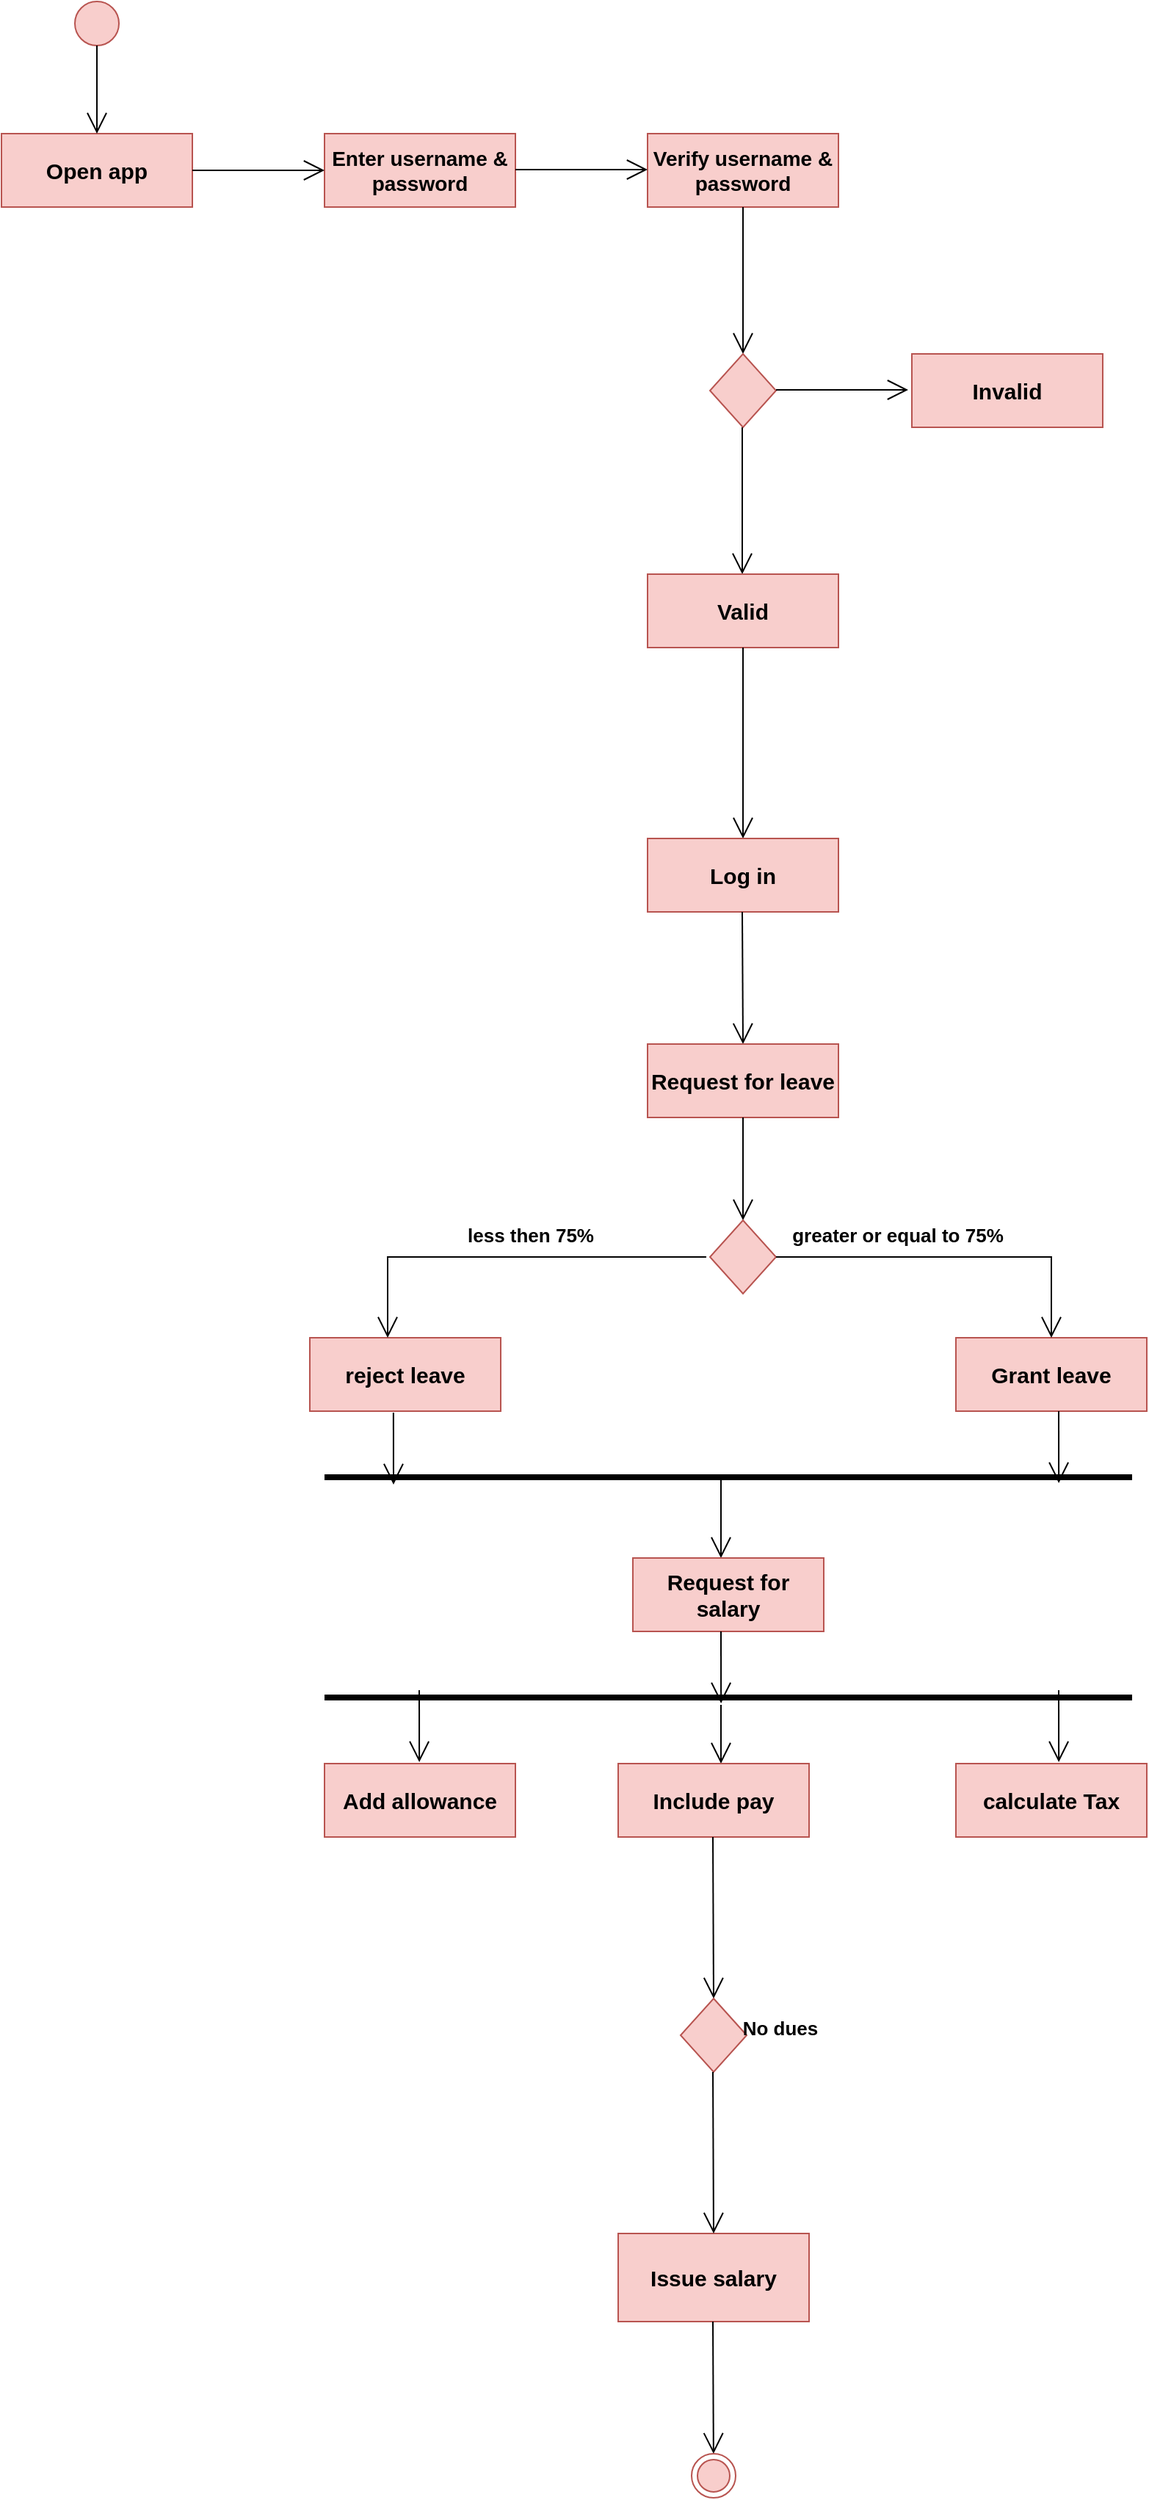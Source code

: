 <mxfile version="13.9.9" type="device"><diagram id="7l8xOuNoBNsrzJZXQT9D" name="Page-1"><mxGraphModel dx="868" dy="510" grid="1" gridSize="10" guides="1" tooltips="1" connect="1" arrows="1" fold="1" page="1" pageScale="1" pageWidth="3300" pageHeight="4681" math="0" shadow="0"><root><mxCell id="0"/><mxCell id="1" parent="0"/><mxCell id="yNK3JsA9rnTv06OR14bl-1" value="" style="ellipse;whiteSpace=wrap;html=1;aspect=fixed;fillColor=#f8cecc;strokeColor=#b85450;" parent="1" vertex="1"><mxGeometry x="400" y="1400" width="30" height="30" as="geometry"/></mxCell><mxCell id="yNK3JsA9rnTv06OR14bl-2" value="&lt;b&gt;&lt;font style=&quot;font-size: 15px&quot;&gt;Open app&lt;/font&gt;&lt;/b&gt;" style="rounded=0;whiteSpace=wrap;html=1;fillColor=#f8cecc;strokeColor=#b85450;" parent="1" vertex="1"><mxGeometry x="350" y="1490" width="130" height="50" as="geometry"/></mxCell><mxCell id="yNK3JsA9rnTv06OR14bl-4" value="" style="endArrow=open;endFill=1;endSize=12;html=1;rounded=0;exitX=0.5;exitY=1;exitDx=0;exitDy=0;entryX=0.5;entryY=0;entryDx=0;entryDy=0;" parent="1" source="yNK3JsA9rnTv06OR14bl-1" target="yNK3JsA9rnTv06OR14bl-2" edge="1"><mxGeometry width="160" relative="1" as="geometry"><mxPoint x="680" y="1620" as="sourcePoint"/><mxPoint x="840" y="1620" as="targetPoint"/></mxGeometry></mxCell><mxCell id="yNK3JsA9rnTv06OR14bl-5" value="&lt;b&gt;&lt;font style=&quot;font-size: 14px&quot;&gt;Enter username &amp;amp; password&lt;/font&gt;&lt;/b&gt;" style="rounded=0;whiteSpace=wrap;html=1;fillColor=#f8cecc;strokeColor=#b85450;" parent="1" vertex="1"><mxGeometry x="570" y="1490" width="130" height="50" as="geometry"/></mxCell><mxCell id="yNK3JsA9rnTv06OR14bl-6" value="" style="endArrow=open;endFill=1;endSize=12;html=1;rounded=0;exitX=1;exitY=0.5;exitDx=0;exitDy=0;entryX=0;entryY=0.5;entryDx=0;entryDy=0;" parent="1" source="yNK3JsA9rnTv06OR14bl-2" target="yNK3JsA9rnTv06OR14bl-5" edge="1"><mxGeometry width="160" relative="1" as="geometry"><mxPoint x="520" y="1540" as="sourcePoint"/><mxPoint x="520" y="1600" as="targetPoint"/></mxGeometry></mxCell><mxCell id="yNK3JsA9rnTv06OR14bl-7" value="&lt;b&gt;&lt;font style=&quot;font-size: 14px&quot;&gt;Verify username &amp;amp; password&lt;/font&gt;&lt;/b&gt;" style="rounded=0;whiteSpace=wrap;html=1;fillColor=#f8cecc;strokeColor=#b85450;" parent="1" vertex="1"><mxGeometry x="790" y="1490" width="130" height="50" as="geometry"/></mxCell><mxCell id="yNK3JsA9rnTv06OR14bl-8" value="" style="endArrow=open;endFill=1;endSize=12;html=1;rounded=0;entryX=0;entryY=0.5;entryDx=0;entryDy=0;" parent="1" edge="1"><mxGeometry width="160" relative="1" as="geometry"><mxPoint x="700" y="1514.5" as="sourcePoint"/><mxPoint x="790" y="1514.5" as="targetPoint"/><Array as="points"><mxPoint x="720" y="1514.5"/></Array></mxGeometry></mxCell><mxCell id="yNK3JsA9rnTv06OR14bl-9" value="" style="endArrow=open;endFill=1;endSize=12;html=1;rounded=0;exitX=0.5;exitY=1;exitDx=0;exitDy=0;" parent="1" source="yNK3JsA9rnTv06OR14bl-7" edge="1"><mxGeometry width="160" relative="1" as="geometry"><mxPoint x="880" y="1660" as="sourcePoint"/><mxPoint x="855" y="1640" as="targetPoint"/><Array as="points"/></mxGeometry></mxCell><mxCell id="yNK3JsA9rnTv06OR14bl-10" value="" style="rhombus;whiteSpace=wrap;html=1;fillColor=#f8cecc;strokeColor=#b85450;" parent="1" vertex="1"><mxGeometry x="832.5" y="1640" width="45" height="50" as="geometry"/></mxCell><mxCell id="yNK3JsA9rnTv06OR14bl-11" value="" style="endArrow=open;endFill=1;endSize=12;html=1;rounded=0;entryX=0;entryY=0.5;entryDx=0;entryDy=0;" parent="1" edge="1"><mxGeometry width="160" relative="1" as="geometry"><mxPoint x="877.5" y="1664.5" as="sourcePoint"/><mxPoint x="967.5" y="1664.5" as="targetPoint"/><Array as="points"><mxPoint x="897.5" y="1664.5"/></Array></mxGeometry></mxCell><mxCell id="yNK3JsA9rnTv06OR14bl-15" value="" style="endArrow=open;endFill=1;endSize=12;html=1;rounded=0;" parent="1" edge="1"><mxGeometry width="160" relative="1" as="geometry"><mxPoint x="854.5" y="1690" as="sourcePoint"/><mxPoint x="854.5" y="1790" as="targetPoint"/></mxGeometry></mxCell><mxCell id="yNK3JsA9rnTv06OR14bl-16" value="&lt;b&gt;&lt;font style=&quot;font-size: 15px&quot;&gt;Invalid&lt;/font&gt;&lt;/b&gt;" style="rounded=0;whiteSpace=wrap;html=1;fillColor=#f8cecc;strokeColor=#b85450;" parent="1" vertex="1"><mxGeometry x="970" y="1640" width="130" height="50" as="geometry"/></mxCell><mxCell id="yNK3JsA9rnTv06OR14bl-17" value="&lt;b&gt;&lt;font style=&quot;font-size: 15px&quot;&gt;Valid&lt;/font&gt;&lt;/b&gt;" style="rounded=0;whiteSpace=wrap;html=1;fillColor=#f8cecc;strokeColor=#b85450;" parent="1" vertex="1"><mxGeometry x="790" y="1790" width="130" height="50" as="geometry"/></mxCell><mxCell id="yNK3JsA9rnTv06OR14bl-18" value="" style="endArrow=open;endFill=1;endSize=12;html=1;rounded=0;" parent="1" source="yNK3JsA9rnTv06OR14bl-17" edge="1"><mxGeometry width="160" relative="1" as="geometry"><mxPoint x="690" y="2020" as="sourcePoint"/><mxPoint x="855" y="1970" as="targetPoint"/></mxGeometry></mxCell><mxCell id="yNK3JsA9rnTv06OR14bl-19" value="&lt;b&gt;&lt;font style=&quot;font-size: 15px&quot;&gt;Log in&lt;/font&gt;&lt;/b&gt;" style="rounded=0;whiteSpace=wrap;html=1;fillColor=#f8cecc;strokeColor=#b85450;" parent="1" vertex="1"><mxGeometry x="790" y="1970" width="130" height="50" as="geometry"/></mxCell><mxCell id="yNK3JsA9rnTv06OR14bl-20" value="" style="endArrow=open;endFill=1;endSize=12;html=1;rounded=0;" parent="1" edge="1"><mxGeometry width="160" relative="1" as="geometry"><mxPoint x="854.5" y="2020" as="sourcePoint"/><mxPoint x="855" y="2110" as="targetPoint"/></mxGeometry></mxCell><mxCell id="yNK3JsA9rnTv06OR14bl-21" value="&lt;b&gt;&lt;font style=&quot;font-size: 15px&quot;&gt;Request for leave&lt;/font&gt;&lt;/b&gt;" style="rounded=0;whiteSpace=wrap;html=1;fillColor=#f8cecc;strokeColor=#b85450;" parent="1" vertex="1"><mxGeometry x="790" y="2110" width="130" height="50" as="geometry"/></mxCell><mxCell id="yNK3JsA9rnTv06OR14bl-23" value="" style="endArrow=open;endFill=1;endSize=12;html=1;rounded=0;entryX=0.5;entryY=0;entryDx=0;entryDy=0;exitX=0.5;exitY=1;exitDx=0;exitDy=0;" parent="1" source="yNK3JsA9rnTv06OR14bl-21" edge="1"><mxGeometry width="160" relative="1" as="geometry"><mxPoint x="870" y="2180" as="sourcePoint"/><mxPoint x="855" y="2230" as="targetPoint"/><Array as="points"/></mxGeometry></mxCell><mxCell id="yNK3JsA9rnTv06OR14bl-25" value="" style="rhombus;whiteSpace=wrap;html=1;fillColor=#f8cecc;strokeColor=#b85450;" parent="1" vertex="1"><mxGeometry x="832.5" y="2230" width="45" height="50" as="geometry"/></mxCell><mxCell id="yNK3JsA9rnTv06OR14bl-26" value="&lt;b&gt;&lt;font style=&quot;font-size: 15px&quot;&gt;reject leave&lt;/font&gt;&lt;/b&gt;" style="rounded=0;whiteSpace=wrap;html=1;fillColor=#f8cecc;strokeColor=#b85450;" parent="1" vertex="1"><mxGeometry x="560" y="2310" width="130" height="50" as="geometry"/></mxCell><mxCell id="yNK3JsA9rnTv06OR14bl-27" value="&lt;b&gt;&lt;font style=&quot;font-size: 15px&quot;&gt;Grant leave&lt;/font&gt;&lt;/b&gt;" style="rounded=0;whiteSpace=wrap;html=1;fillColor=#f8cecc;strokeColor=#b85450;" parent="1" vertex="1"><mxGeometry x="1000" y="2310" width="130" height="50" as="geometry"/></mxCell><mxCell id="yNK3JsA9rnTv06OR14bl-28" value="" style="endArrow=open;endFill=1;endSize=12;html=1;rounded=0;" parent="1" edge="1"><mxGeometry width="160" relative="1" as="geometry"><mxPoint x="830" y="2255" as="sourcePoint"/><mxPoint x="613" y="2310" as="targetPoint"/><Array as="points"><mxPoint x="613" y="2255"/></Array></mxGeometry></mxCell><mxCell id="yNK3JsA9rnTv06OR14bl-29" value="" style="endArrow=open;endFill=1;endSize=12;html=1;rounded=0;entryX=0.5;entryY=0;entryDx=0;entryDy=0;exitX=1;exitY=0.5;exitDx=0;exitDy=0;" parent="1" source="yNK3JsA9rnTv06OR14bl-25" target="yNK3JsA9rnTv06OR14bl-27" edge="1"><mxGeometry width="160" relative="1" as="geometry"><mxPoint x="690" y="2220" as="sourcePoint"/><mxPoint x="850" y="2220" as="targetPoint"/><Array as="points"><mxPoint x="1065" y="2255"/></Array></mxGeometry></mxCell><mxCell id="yNK3JsA9rnTv06OR14bl-30" value="" style="endArrow=open;endFill=1;endSize=12;html=1;rounded=0;exitX=0.438;exitY=1.02;exitDx=0;exitDy=0;exitPerimeter=0;" parent="1" source="yNK3JsA9rnTv06OR14bl-26" edge="1"><mxGeometry width="160" relative="1" as="geometry"><mxPoint x="690" y="2420" as="sourcePoint"/><mxPoint x="617" y="2410" as="targetPoint"/></mxGeometry></mxCell><mxCell id="yNK3JsA9rnTv06OR14bl-31" value="" style="endArrow=open;endFill=1;endSize=12;html=1;rounded=0;exitX=0.438;exitY=1.02;exitDx=0;exitDy=0;exitPerimeter=0;" parent="1" edge="1"><mxGeometry width="160" relative="1" as="geometry"><mxPoint x="1070" y="2360" as="sourcePoint"/><mxPoint x="1070.06" y="2409" as="targetPoint"/></mxGeometry></mxCell><mxCell id="yNK3JsA9rnTv06OR14bl-33" value="" style="line;strokeWidth=4;html=1;perimeter=backbonePerimeter;points=[];outlineConnect=0;" parent="1" vertex="1"><mxGeometry x="570" y="2400" width="550" height="10" as="geometry"/></mxCell><mxCell id="yNK3JsA9rnTv06OR14bl-34" value="" style="endArrow=open;endFill=1;endSize=12;html=1;rounded=0;" parent="1" source="yNK3JsA9rnTv06OR14bl-33" edge="1"><mxGeometry width="160" relative="1" as="geometry"><mxPoint x="840" y="2430" as="sourcePoint"/><mxPoint x="840" y="2460" as="targetPoint"/></mxGeometry></mxCell><mxCell id="yNK3JsA9rnTv06OR14bl-35" value="&lt;b&gt;&lt;font style=&quot;font-size: 15px&quot;&gt;Request for salary&lt;/font&gt;&lt;/b&gt;" style="rounded=0;whiteSpace=wrap;html=1;fillColor=#f8cecc;strokeColor=#b85450;" parent="1" vertex="1"><mxGeometry x="780" y="2460" width="130" height="50" as="geometry"/></mxCell><mxCell id="yNK3JsA9rnTv06OR14bl-37" value="" style="endArrow=open;endFill=1;endSize=12;html=1;rounded=0;exitX=0.438;exitY=1.02;exitDx=0;exitDy=0;exitPerimeter=0;" parent="1" edge="1"><mxGeometry width="160" relative="1" as="geometry"><mxPoint x="840" y="2510" as="sourcePoint"/><mxPoint x="840.06" y="2559" as="targetPoint"/></mxGeometry></mxCell><mxCell id="yNK3JsA9rnTv06OR14bl-38" value="" style="line;strokeWidth=4;html=1;perimeter=backbonePerimeter;points=[];outlineConnect=0;" parent="1" vertex="1"><mxGeometry x="570" y="2550" width="550" height="10" as="geometry"/></mxCell><mxCell id="yNK3JsA9rnTv06OR14bl-39" value="" style="endArrow=open;endFill=1;endSize=12;html=1;rounded=0;exitX=0.438;exitY=1.02;exitDx=0;exitDy=0;exitPerimeter=0;" parent="1" edge="1"><mxGeometry width="160" relative="1" as="geometry"><mxPoint x="634.5" y="2550" as="sourcePoint"/><mxPoint x="634.56" y="2599" as="targetPoint"/></mxGeometry></mxCell><mxCell id="yNK3JsA9rnTv06OR14bl-40" value="" style="endArrow=open;endFill=1;endSize=12;html=1;rounded=0;exitX=0.438;exitY=1.02;exitDx=0;exitDy=0;exitPerimeter=0;" parent="1" edge="1"><mxGeometry width="160" relative="1" as="geometry"><mxPoint x="840" y="2560" as="sourcePoint"/><mxPoint x="840" y="2600" as="targetPoint"/></mxGeometry></mxCell><mxCell id="yNK3JsA9rnTv06OR14bl-41" value="" style="endArrow=open;endFill=1;endSize=12;html=1;rounded=0;exitX=0.438;exitY=1.02;exitDx=0;exitDy=0;exitPerimeter=0;" parent="1" edge="1"><mxGeometry width="160" relative="1" as="geometry"><mxPoint x="1070" y="2550" as="sourcePoint"/><mxPoint x="1070.06" y="2599" as="targetPoint"/></mxGeometry></mxCell><mxCell id="yNK3JsA9rnTv06OR14bl-42" value="&lt;b&gt;&lt;font style=&quot;font-size: 15px&quot;&gt;Add allowance&lt;/font&gt;&lt;/b&gt;" style="rounded=0;whiteSpace=wrap;html=1;fillColor=#f8cecc;strokeColor=#b85450;" parent="1" vertex="1"><mxGeometry x="570" y="2600" width="130" height="50" as="geometry"/></mxCell><mxCell id="yNK3JsA9rnTv06OR14bl-43" value="&lt;b&gt;&lt;font style=&quot;font-size: 15px&quot;&gt;Include pay&lt;/font&gt;&lt;/b&gt;" style="rounded=0;whiteSpace=wrap;html=1;fillColor=#f8cecc;strokeColor=#b85450;" parent="1" vertex="1"><mxGeometry x="770" y="2600" width="130" height="50" as="geometry"/></mxCell><mxCell id="yNK3JsA9rnTv06OR14bl-44" value="&lt;b&gt;&lt;font style=&quot;font-size: 15px&quot;&gt;calculate Tax&lt;/font&gt;&lt;/b&gt;" style="rounded=0;whiteSpace=wrap;html=1;fillColor=#f8cecc;strokeColor=#b85450;" parent="1" vertex="1"><mxGeometry x="1000" y="2600" width="130" height="50" as="geometry"/></mxCell><mxCell id="yNK3JsA9rnTv06OR14bl-45" value="" style="endArrow=open;endFill=1;endSize=12;html=1;rounded=0;" parent="1" edge="1"><mxGeometry width="160" relative="1" as="geometry"><mxPoint x="834.5" y="2650" as="sourcePoint"/><mxPoint x="835" y="2760" as="targetPoint"/></mxGeometry></mxCell><mxCell id="yNK3JsA9rnTv06OR14bl-46" value="&lt;b&gt;&lt;font style=&quot;font-size: 15px&quot;&gt;Issue salary&lt;/font&gt;&lt;/b&gt;" style="rounded=0;whiteSpace=wrap;html=1;fillColor=#f8cecc;strokeColor=#b85450;" parent="1" vertex="1"><mxGeometry x="770" y="2920" width="130" height="60" as="geometry"/></mxCell><mxCell id="yNK3JsA9rnTv06OR14bl-47" value="" style="rhombus;whiteSpace=wrap;html=1;fillColor=#f8cecc;strokeColor=#b85450;" parent="1" vertex="1"><mxGeometry x="812.5" y="2760" width="45" height="50" as="geometry"/></mxCell><mxCell id="yNK3JsA9rnTv06OR14bl-48" value="" style="endArrow=open;endFill=1;endSize=12;html=1;rounded=0;" parent="1" edge="1"><mxGeometry width="160" relative="1" as="geometry"><mxPoint x="834.5" y="2810" as="sourcePoint"/><mxPoint x="835" y="2920" as="targetPoint"/></mxGeometry></mxCell><mxCell id="yNK3JsA9rnTv06OR14bl-49" value="" style="endArrow=open;endFill=1;endSize=12;html=1;rounded=0;" parent="1" target="yNK3JsA9rnTv06OR14bl-50" edge="1"><mxGeometry width="160" relative="1" as="geometry"><mxPoint x="834.5" y="2980" as="sourcePoint"/><mxPoint x="835" y="3050" as="targetPoint"/></mxGeometry></mxCell><mxCell id="yNK3JsA9rnTv06OR14bl-50" value="" style="ellipse;html=1;shape=endState;fillColor=#f8cecc;strokeColor=#b85450;" parent="1" vertex="1"><mxGeometry x="820" y="3070" width="30" height="30" as="geometry"/></mxCell><mxCell id="yNK3JsA9rnTv06OR14bl-51" value="&lt;b&gt;&lt;font style=&quot;font-size: 13px&quot;&gt;less then 75%&lt;/font&gt;&lt;/b&gt;" style="text;html=1;align=center;verticalAlign=middle;resizable=0;points=[];autosize=1;strokeColor=none;fillColor=none;" parent="1" vertex="1"><mxGeometry x="660" y="2230" width="100" height="20" as="geometry"/></mxCell><mxCell id="yNK3JsA9rnTv06OR14bl-52" value="&lt;b&gt;&lt;font style=&quot;font-size: 13px&quot;&gt;greater or equal to 75%&lt;/font&gt;&lt;/b&gt;" style="text;html=1;align=center;verticalAlign=middle;resizable=0;points=[];autosize=1;strokeColor=none;fillColor=none;" parent="1" vertex="1"><mxGeometry x="880" y="2230" width="160" height="20" as="geometry"/></mxCell><mxCell id="yNK3JsA9rnTv06OR14bl-53" value="&lt;b&gt;&lt;font style=&quot;font-size: 13px&quot;&gt;No dues&lt;/font&gt;&lt;/b&gt;" style="text;html=1;align=center;verticalAlign=middle;resizable=0;points=[];autosize=1;strokeColor=none;fillColor=none;" parent="1" vertex="1"><mxGeometry x="845" y="2770" width="70" height="20" as="geometry"/></mxCell></root></mxGraphModel></diagram></mxfile>
